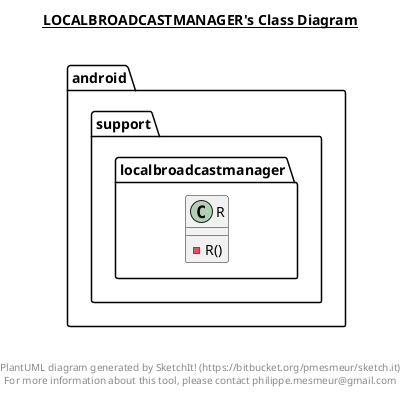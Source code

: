 @startuml

title __LOCALBROADCASTMANAGER's Class Diagram__\n

  namespace android.support.localbroadcastmanager {
    class android.support.localbroadcastmanager.R {
        - R()
    }
  }
  



right footer


PlantUML diagram generated by SketchIt! (https://bitbucket.org/pmesmeur/sketch.it)
For more information about this tool, please contact philippe.mesmeur@gmail.com
endfooter

@enduml
